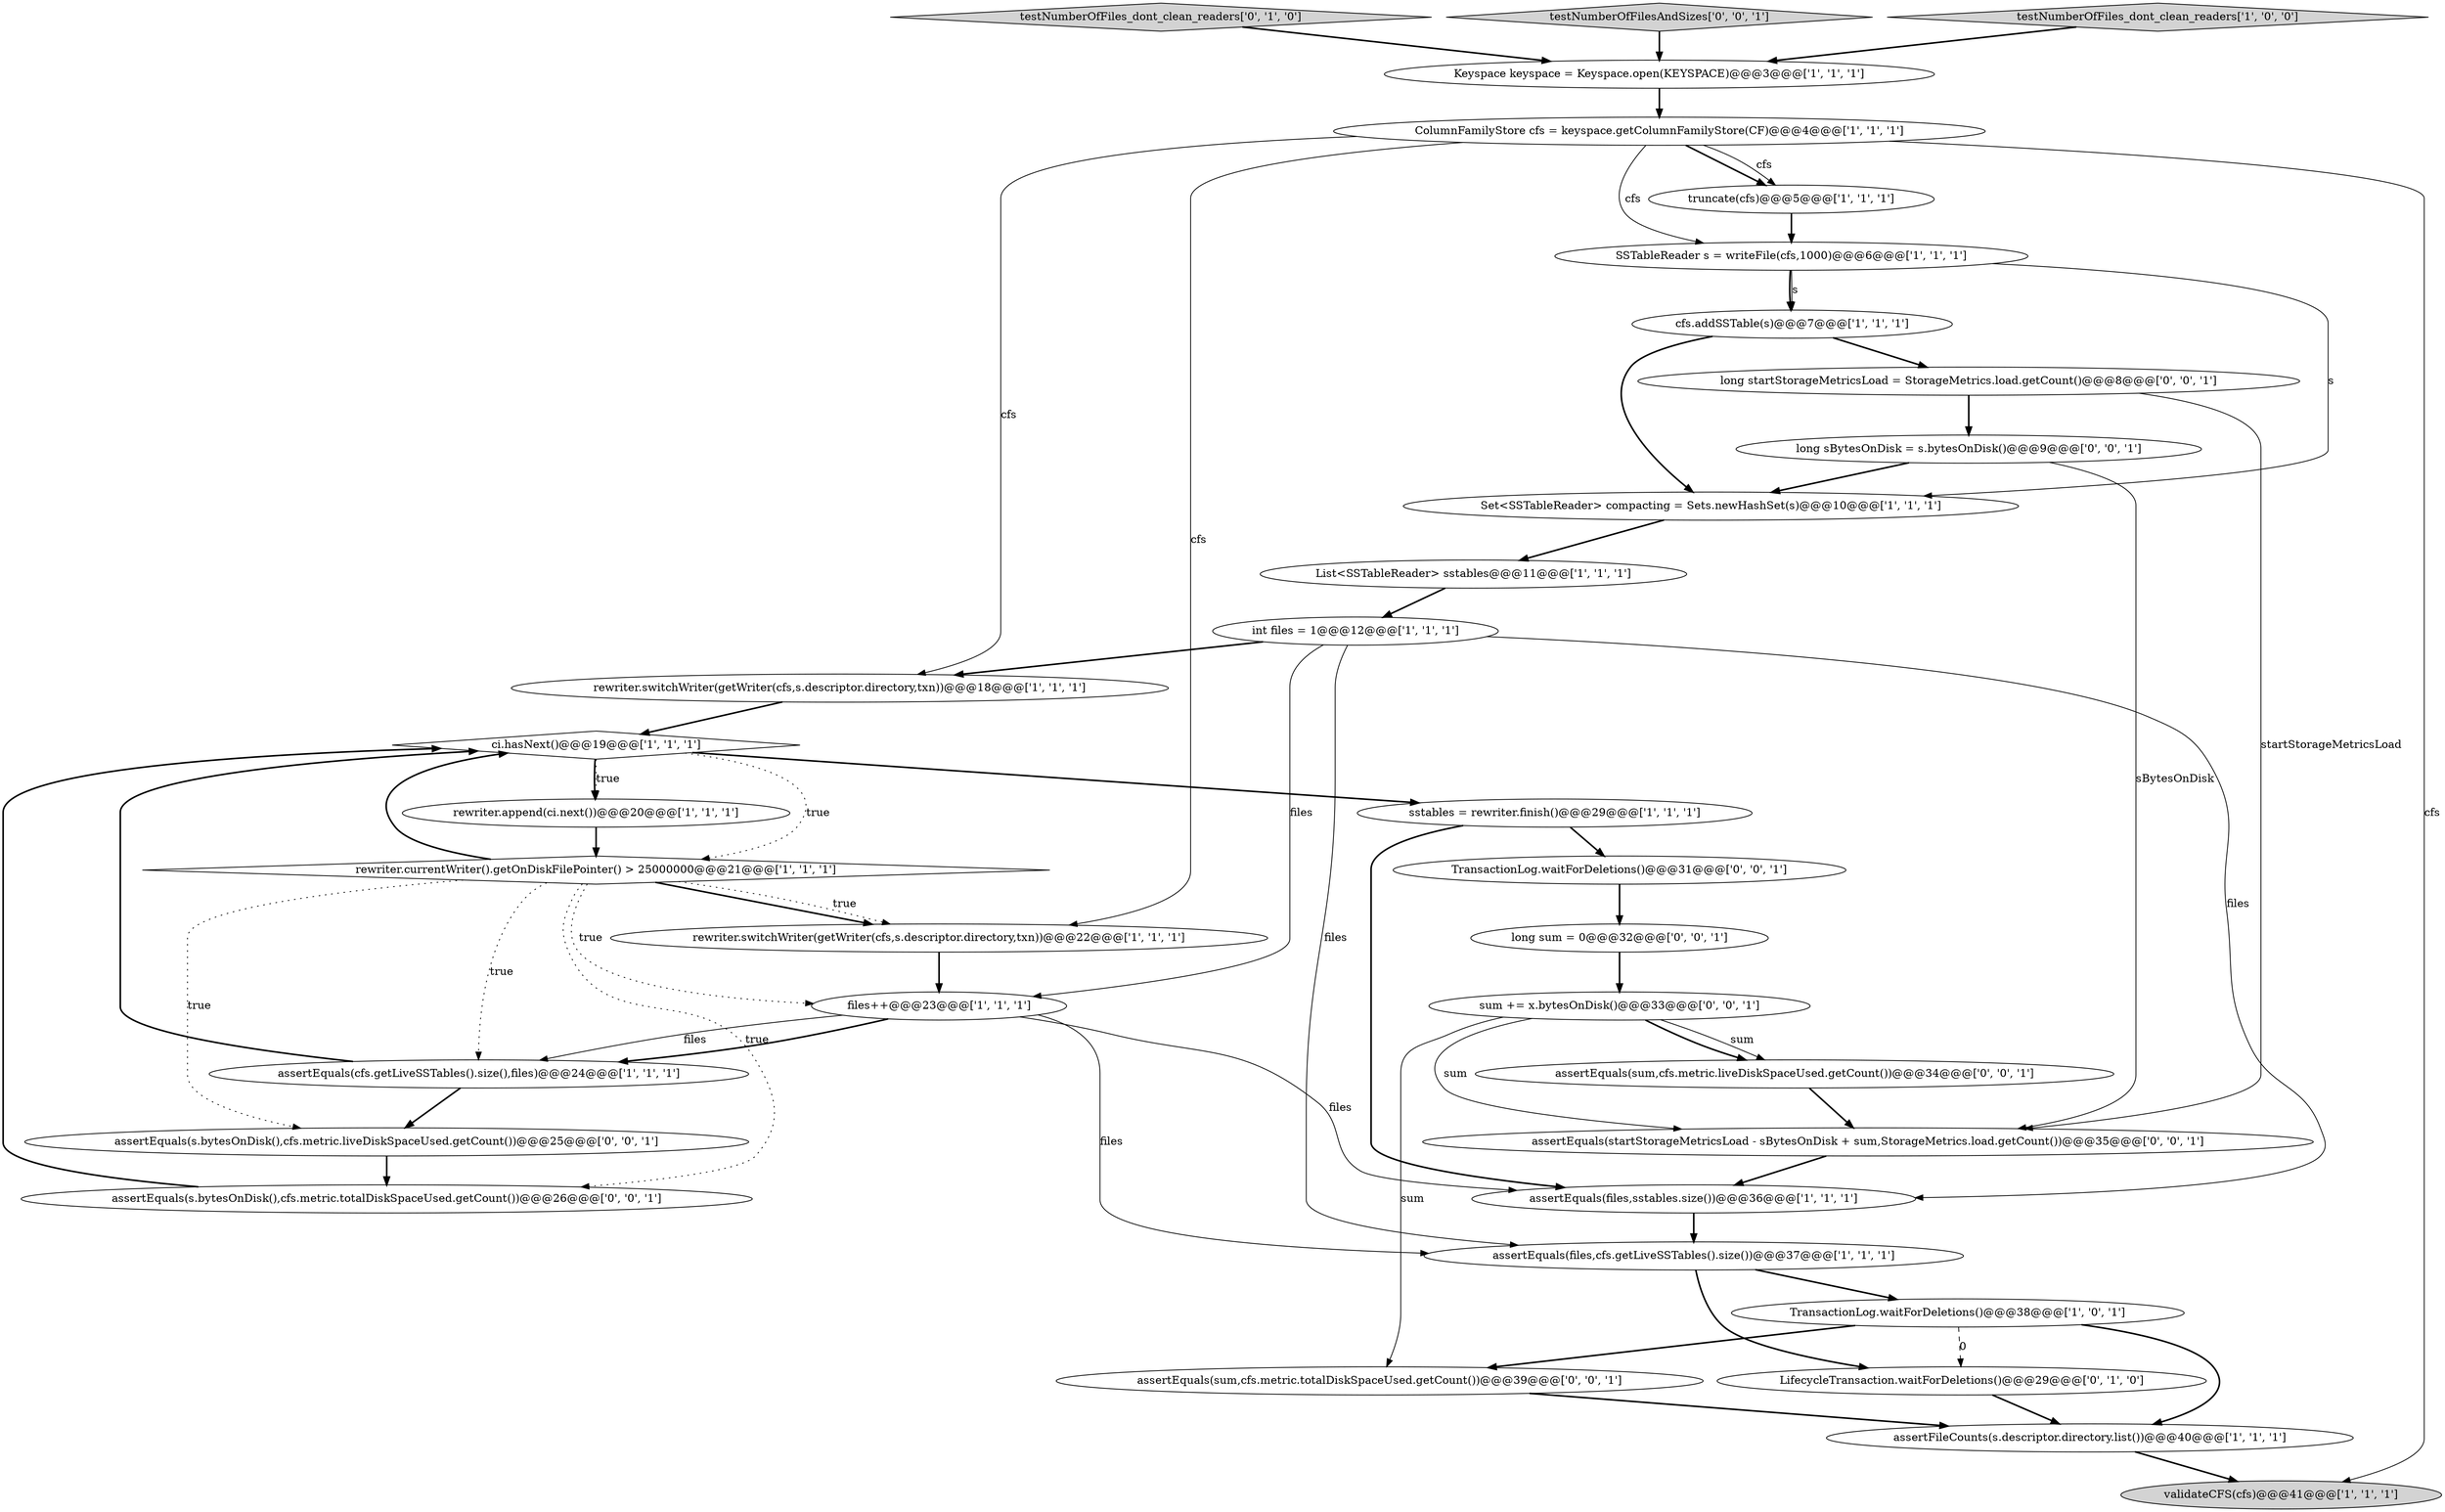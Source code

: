 digraph {
20 [style = filled, label = "assertEquals(files,cfs.getLiveSSTables().size())@@@37@@@['1', '1', '1']", fillcolor = white, shape = ellipse image = "AAA0AAABBB1BBB"];
23 [style = filled, label = "testNumberOfFiles_dont_clean_readers['0', '1', '0']", fillcolor = lightgray, shape = diamond image = "AAA0AAABBB2BBB"];
31 [style = filled, label = "assertEquals(s.bytesOnDisk(),cfs.metric.liveDiskSpaceUsed.getCount())@@@25@@@['0', '0', '1']", fillcolor = white, shape = ellipse image = "AAA0AAABBB3BBB"];
30 [style = filled, label = "assertEquals(sum,cfs.metric.totalDiskSpaceUsed.getCount())@@@39@@@['0', '0', '1']", fillcolor = white, shape = ellipse image = "AAA0AAABBB3BBB"];
26 [style = filled, label = "testNumberOfFilesAndSizes['0', '0', '1']", fillcolor = lightgray, shape = diamond image = "AAA0AAABBB3BBB"];
8 [style = filled, label = "rewriter.currentWriter().getOnDiskFilePointer() > 25000000@@@21@@@['1', '1', '1']", fillcolor = white, shape = diamond image = "AAA0AAABBB1BBB"];
2 [style = filled, label = "assertEquals(files,sstables.size())@@@36@@@['1', '1', '1']", fillcolor = white, shape = ellipse image = "AAA0AAABBB1BBB"];
1 [style = filled, label = "ColumnFamilyStore cfs = keyspace.getColumnFamilyStore(CF)@@@4@@@['1', '1', '1']", fillcolor = white, shape = ellipse image = "AAA0AAABBB1BBB"];
19 [style = filled, label = "cfs.addSSTable(s)@@@7@@@['1', '1', '1']", fillcolor = white, shape = ellipse image = "AAA0AAABBB1BBB"];
24 [style = filled, label = "assertEquals(sum,cfs.metric.liveDiskSpaceUsed.getCount())@@@34@@@['0', '0', '1']", fillcolor = white, shape = ellipse image = "AAA0AAABBB3BBB"];
15 [style = filled, label = "rewriter.switchWriter(getWriter(cfs,s.descriptor.directory,txn))@@@18@@@['1', '1', '1']", fillcolor = white, shape = ellipse image = "AAA0AAABBB1BBB"];
27 [style = filled, label = "long startStorageMetricsLoad = StorageMetrics.load.getCount()@@@8@@@['0', '0', '1']", fillcolor = white, shape = ellipse image = "AAA0AAABBB3BBB"];
29 [style = filled, label = "long sBytesOnDisk = s.bytesOnDisk()@@@9@@@['0', '0', '1']", fillcolor = white, shape = ellipse image = "AAA0AAABBB3BBB"];
3 [style = filled, label = "assertEquals(cfs.getLiveSSTables().size(),files)@@@24@@@['1', '1', '1']", fillcolor = white, shape = ellipse image = "AAA0AAABBB1BBB"];
18 [style = filled, label = "testNumberOfFiles_dont_clean_readers['1', '0', '0']", fillcolor = lightgray, shape = diamond image = "AAA0AAABBB1BBB"];
25 [style = filled, label = "long sum = 0@@@32@@@['0', '0', '1']", fillcolor = white, shape = ellipse image = "AAA0AAABBB3BBB"];
5 [style = filled, label = "Set<SSTableReader> compacting = Sets.newHashSet(s)@@@10@@@['1', '1', '1']", fillcolor = white, shape = ellipse image = "AAA0AAABBB1BBB"];
33 [style = filled, label = "assertEquals(startStorageMetricsLoad - sBytesOnDisk + sum,StorageMetrics.load.getCount())@@@35@@@['0', '0', '1']", fillcolor = white, shape = ellipse image = "AAA0AAABBB3BBB"];
32 [style = filled, label = "sum += x.bytesOnDisk()@@@33@@@['0', '0', '1']", fillcolor = white, shape = ellipse image = "AAA0AAABBB3BBB"];
11 [style = filled, label = "assertFileCounts(s.descriptor.directory.list())@@@40@@@['1', '1', '1']", fillcolor = white, shape = ellipse image = "AAA0AAABBB1BBB"];
4 [style = filled, label = "TransactionLog.waitForDeletions()@@@38@@@['1', '0', '1']", fillcolor = white, shape = ellipse image = "AAA0AAABBB1BBB"];
6 [style = filled, label = "truncate(cfs)@@@5@@@['1', '1', '1']", fillcolor = white, shape = ellipse image = "AAA0AAABBB1BBB"];
17 [style = filled, label = "Keyspace keyspace = Keyspace.open(KEYSPACE)@@@3@@@['1', '1', '1']", fillcolor = white, shape = ellipse image = "AAA0AAABBB1BBB"];
21 [style = filled, label = "SSTableReader s = writeFile(cfs,1000)@@@6@@@['1', '1', '1']", fillcolor = white, shape = ellipse image = "AAA0AAABBB1BBB"];
14 [style = filled, label = "validateCFS(cfs)@@@41@@@['1', '1', '1']", fillcolor = lightgray, shape = ellipse image = "AAA0AAABBB1BBB"];
10 [style = filled, label = "sstables = rewriter.finish()@@@29@@@['1', '1', '1']", fillcolor = white, shape = ellipse image = "AAA0AAABBB1BBB"];
0 [style = filled, label = "files++@@@23@@@['1', '1', '1']", fillcolor = white, shape = ellipse image = "AAA0AAABBB1BBB"];
12 [style = filled, label = "int files = 1@@@12@@@['1', '1', '1']", fillcolor = white, shape = ellipse image = "AAA0AAABBB1BBB"];
13 [style = filled, label = "rewriter.switchWriter(getWriter(cfs,s.descriptor.directory,txn))@@@22@@@['1', '1', '1']", fillcolor = white, shape = ellipse image = "AAA0AAABBB1BBB"];
28 [style = filled, label = "assertEquals(s.bytesOnDisk(),cfs.metric.totalDiskSpaceUsed.getCount())@@@26@@@['0', '0', '1']", fillcolor = white, shape = ellipse image = "AAA0AAABBB3BBB"];
34 [style = filled, label = "TransactionLog.waitForDeletions()@@@31@@@['0', '0', '1']", fillcolor = white, shape = ellipse image = "AAA0AAABBB3BBB"];
9 [style = filled, label = "ci.hasNext()@@@19@@@['1', '1', '1']", fillcolor = white, shape = diamond image = "AAA0AAABBB1BBB"];
7 [style = filled, label = "List<SSTableReader> sstables@@@11@@@['1', '1', '1']", fillcolor = white, shape = ellipse image = "AAA0AAABBB1BBB"];
16 [style = filled, label = "rewriter.append(ci.next())@@@20@@@['1', '1', '1']", fillcolor = white, shape = ellipse image = "AAA0AAABBB1BBB"];
22 [style = filled, label = "LifecycleTransaction.waitForDeletions()@@@29@@@['0', '1', '0']", fillcolor = white, shape = ellipse image = "AAA1AAABBB2BBB"];
22->11 [style = bold, label=""];
25->32 [style = bold, label=""];
27->33 [style = solid, label="startStorageMetricsLoad"];
9->8 [style = dotted, label="true"];
26->17 [style = bold, label=""];
8->9 [style = bold, label=""];
10->2 [style = bold, label=""];
15->9 [style = bold, label=""];
32->24 [style = bold, label=""];
24->33 [style = bold, label=""];
19->5 [style = bold, label=""];
1->14 [style = solid, label="cfs"];
13->0 [style = bold, label=""];
12->15 [style = bold, label=""];
9->16 [style = bold, label=""];
4->11 [style = bold, label=""];
20->4 [style = bold, label=""];
1->13 [style = solid, label="cfs"];
20->22 [style = bold, label=""];
16->8 [style = bold, label=""];
8->31 [style = dotted, label="true"];
30->11 [style = bold, label=""];
32->33 [style = solid, label="sum"];
29->5 [style = bold, label=""];
0->3 [style = bold, label=""];
1->6 [style = bold, label=""];
12->20 [style = solid, label="files"];
11->14 [style = bold, label=""];
1->6 [style = solid, label="cfs"];
19->27 [style = bold, label=""];
27->29 [style = bold, label=""];
6->21 [style = bold, label=""];
33->2 [style = bold, label=""];
21->19 [style = bold, label=""];
7->12 [style = bold, label=""];
3->31 [style = bold, label=""];
2->20 [style = bold, label=""];
3->9 [style = bold, label=""];
12->0 [style = solid, label="files"];
0->20 [style = solid, label="files"];
8->13 [style = bold, label=""];
9->16 [style = dotted, label="true"];
0->2 [style = solid, label="files"];
8->0 [style = dotted, label="true"];
8->28 [style = dotted, label="true"];
18->17 [style = bold, label=""];
1->15 [style = solid, label="cfs"];
8->3 [style = dotted, label="true"];
10->34 [style = bold, label=""];
34->25 [style = bold, label=""];
29->33 [style = solid, label="sBytesOnDisk"];
31->28 [style = bold, label=""];
23->17 [style = bold, label=""];
21->19 [style = solid, label="s"];
32->30 [style = solid, label="sum"];
4->30 [style = bold, label=""];
28->9 [style = bold, label=""];
21->5 [style = solid, label="s"];
32->24 [style = solid, label="sum"];
5->7 [style = bold, label=""];
12->2 [style = solid, label="files"];
4->22 [style = dashed, label="0"];
1->21 [style = solid, label="cfs"];
9->10 [style = bold, label=""];
17->1 [style = bold, label=""];
8->13 [style = dotted, label="true"];
0->3 [style = solid, label="files"];
}

